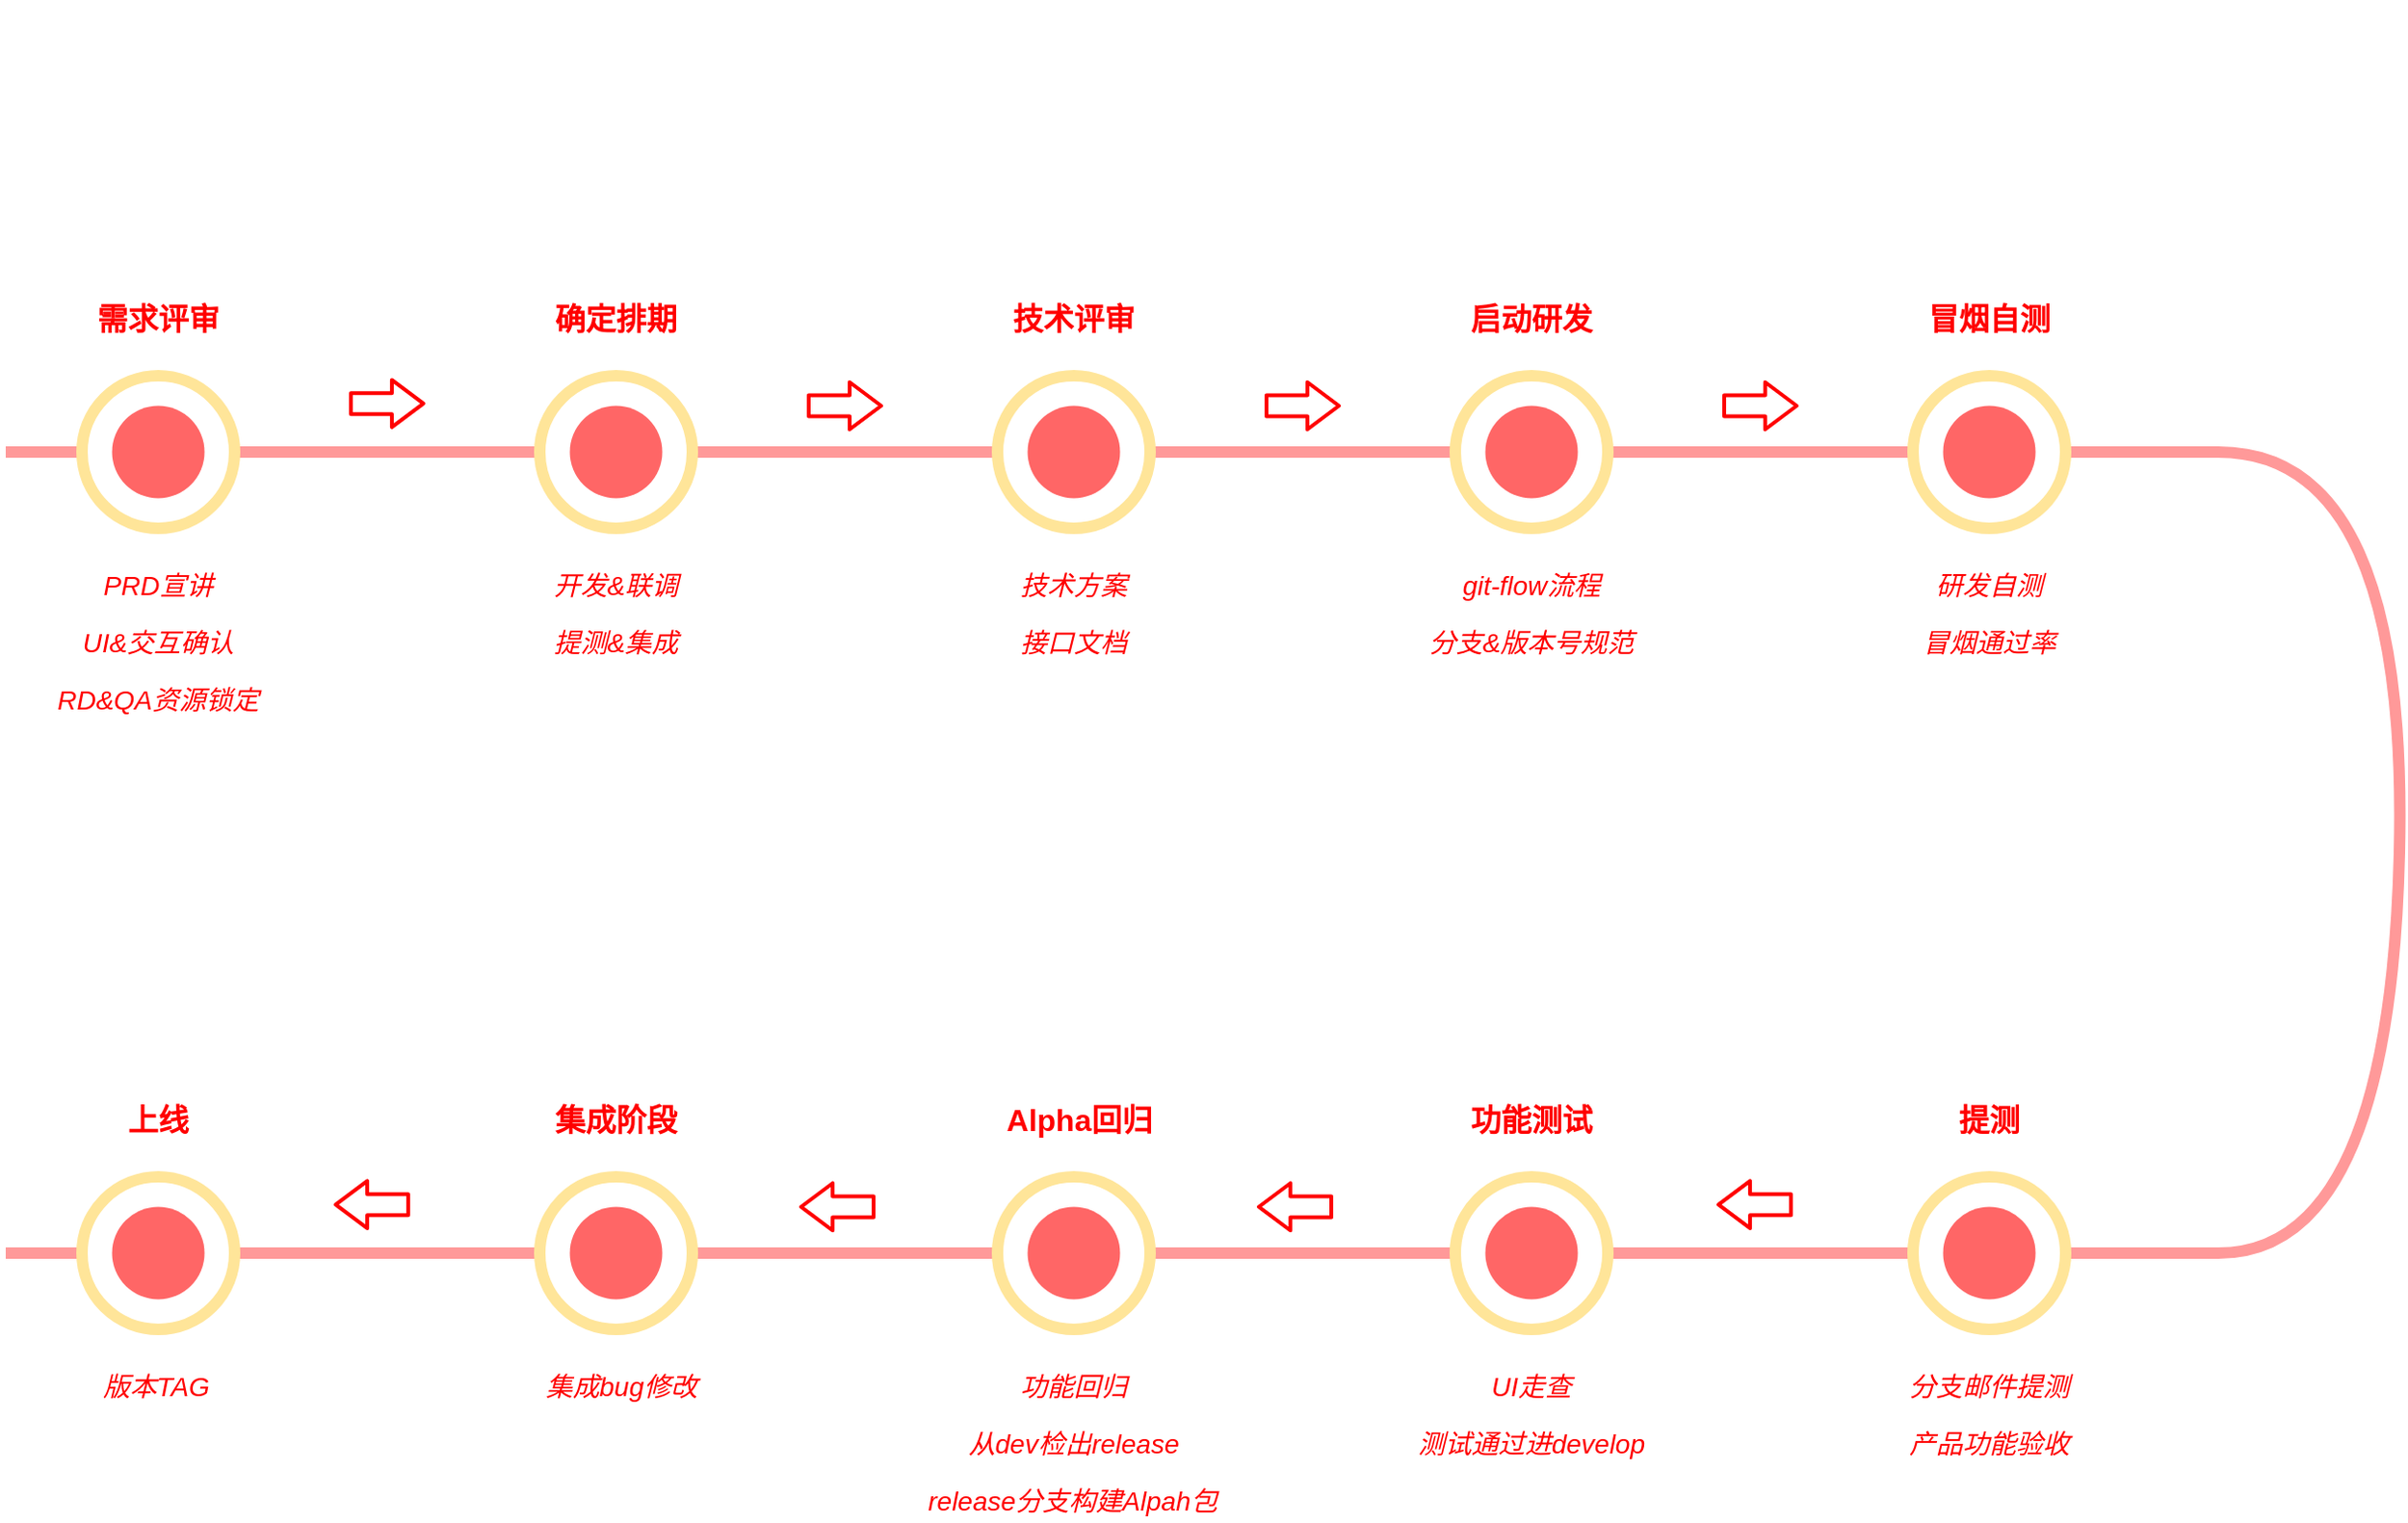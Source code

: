 <mxfile version="14.5.1" type="github"><diagram id="qO5kRExIItkYvBBDdYMI" name="Page-1"><mxGraphModel dx="881" dy="584" grid="1" gridSize="10" guides="1" tooltips="1" connect="1" arrows="1" fold="1" page="1" pageScale="1" pageWidth="827" pageHeight="1169" math="0" shadow="0"><root><mxCell id="0"/><mxCell id="1" parent="0"/><mxCell id="7qLYFu67hahSYL17rE3M-136" value="" style="endArrow=none;html=1;strokeColor=#FF9999;strokeWidth=6;fontSize=14;fontColor=#000000;" parent="1" edge="1"><mxGeometry width="50" height="50" relative="1" as="geometry"><mxPoint x="760" y="1460" as="sourcePoint"/><mxPoint x="1920" y="1460" as="targetPoint"/></mxGeometry></mxCell><mxCell id="7qLYFu67hahSYL17rE3M-135" value="" style="endArrow=none;html=1;strokeColor=#FF9999;strokeWidth=6;fontSize=14;fontColor=#000000;" parent="1" edge="1"><mxGeometry width="50" height="50" relative="1" as="geometry"><mxPoint x="760" y="1040" as="sourcePoint"/><mxPoint x="1920" y="1040" as="targetPoint"/></mxGeometry></mxCell><mxCell id="7qLYFu67hahSYL17rE3M-113" value="" style="ellipse;whiteSpace=wrap;html=1;aspect=fixed;shadow=0;strokeColor=#FFE599;strokeWidth=6;fontSize=14;fontColor=#000000;fillColor=#FFFFFF;" parent="1" vertex="1"><mxGeometry x="1760" y="1000" width="80" height="80" as="geometry"/></mxCell><mxCell id="7qLYFu67hahSYL17rE3M-114" value="" style="ellipse;whiteSpace=wrap;html=1;aspect=fixed;shadow=0;strokeWidth=5;fontSize=14;fontColor=#000000;fillColor=#FF6666;strokeColor=none;" parent="1" vertex="1"><mxGeometry x="1775.75" y="1015.75" width="48.5" height="48.5" as="geometry"/></mxCell><mxCell id="7qLYFu67hahSYL17rE3M-117" value="" style="ellipse;whiteSpace=wrap;html=1;aspect=fixed;shadow=0;strokeColor=#FFE599;strokeWidth=6;fontSize=14;fontColor=#000000;fillColor=#FFFFFF;" parent="1" vertex="1"><mxGeometry x="1760" y="1420" width="80" height="80" as="geometry"/></mxCell><mxCell id="7qLYFu67hahSYL17rE3M-118" value="" style="ellipse;whiteSpace=wrap;html=1;aspect=fixed;shadow=0;strokeWidth=5;fontSize=14;fontColor=#000000;fillColor=#FF6666;strokeColor=none;" parent="1" vertex="1"><mxGeometry x="1775.75" y="1435.75" width="48.5" height="48.5" as="geometry"/></mxCell><mxCell id="7qLYFu67hahSYL17rE3M-119" value="" style="ellipse;whiteSpace=wrap;html=1;aspect=fixed;shadow=0;strokeColor=#FFE599;strokeWidth=6;fontSize=14;fontColor=#000000;fillColor=#FFFFFF;" parent="1" vertex="1"><mxGeometry x="1520" y="1000" width="80" height="80" as="geometry"/></mxCell><mxCell id="7qLYFu67hahSYL17rE3M-120" value="" style="ellipse;whiteSpace=wrap;html=1;aspect=fixed;shadow=0;strokeWidth=5;fontSize=14;fontColor=#000000;fillColor=#FF6666;strokeColor=none;" parent="1" vertex="1"><mxGeometry x="1535.75" y="1015.75" width="48.5" height="48.5" as="geometry"/></mxCell><mxCell id="7qLYFu67hahSYL17rE3M-121" value="" style="ellipse;whiteSpace=wrap;html=1;aspect=fixed;shadow=0;strokeColor=#FFE599;strokeWidth=6;fontSize=14;fontColor=#000000;fillColor=#FFFFFF;" parent="1" vertex="1"><mxGeometry x="1520" y="1420" width="80" height="80" as="geometry"/></mxCell><mxCell id="7qLYFu67hahSYL17rE3M-122" value="" style="ellipse;whiteSpace=wrap;html=1;aspect=fixed;shadow=0;strokeWidth=5;fontSize=14;fontColor=#000000;fillColor=#FF6666;strokeColor=none;" parent="1" vertex="1"><mxGeometry x="1535.75" y="1435.75" width="48.5" height="48.5" as="geometry"/></mxCell><mxCell id="7qLYFu67hahSYL17rE3M-123" value="" style="ellipse;whiteSpace=wrap;html=1;aspect=fixed;shadow=0;strokeColor=#FFE599;strokeWidth=6;fontSize=14;fontColor=#000000;fillColor=#FFFFFF;" parent="1" vertex="1"><mxGeometry x="1280" y="1000" width="80" height="80" as="geometry"/></mxCell><mxCell id="7qLYFu67hahSYL17rE3M-124" value="" style="ellipse;whiteSpace=wrap;html=1;aspect=fixed;shadow=0;strokeWidth=5;fontSize=14;fontColor=#000000;fillColor=#FF6666;strokeColor=none;" parent="1" vertex="1"><mxGeometry x="1295.75" y="1015.75" width="48.5" height="48.5" as="geometry"/></mxCell><mxCell id="7qLYFu67hahSYL17rE3M-125" value="" style="ellipse;whiteSpace=wrap;html=1;aspect=fixed;shadow=0;strokeColor=#FFE599;strokeWidth=6;fontSize=14;fontColor=#000000;fillColor=#FFFFFF;" parent="1" vertex="1"><mxGeometry x="1280" y="1420" width="80" height="80" as="geometry"/></mxCell><mxCell id="7qLYFu67hahSYL17rE3M-126" value="" style="ellipse;whiteSpace=wrap;html=1;aspect=fixed;shadow=0;strokeWidth=5;fontSize=14;fontColor=#000000;fillColor=#FF6666;strokeColor=none;" parent="1" vertex="1"><mxGeometry x="1295.75" y="1435.75" width="48.5" height="48.5" as="geometry"/></mxCell><mxCell id="7qLYFu67hahSYL17rE3M-127" value="" style="ellipse;whiteSpace=wrap;html=1;aspect=fixed;shadow=0;strokeColor=#FFE599;strokeWidth=6;fontSize=14;fontColor=#000000;fillColor=#FFFFFF;" parent="1" vertex="1"><mxGeometry x="1040" y="1000" width="80" height="80" as="geometry"/></mxCell><mxCell id="7qLYFu67hahSYL17rE3M-128" value="" style="ellipse;whiteSpace=wrap;html=1;aspect=fixed;shadow=0;strokeWidth=5;fontSize=14;fontColor=#000000;fillColor=#FF6666;strokeColor=none;" parent="1" vertex="1"><mxGeometry x="1055.75" y="1015.75" width="48.5" height="48.5" as="geometry"/></mxCell><mxCell id="7qLYFu67hahSYL17rE3M-129" value="" style="ellipse;whiteSpace=wrap;html=1;aspect=fixed;shadow=0;strokeColor=#FFE599;strokeWidth=6;fontSize=14;fontColor=#000000;fillColor=#FFFFFF;" parent="1" vertex="1"><mxGeometry x="1040" y="1420" width="80" height="80" as="geometry"/></mxCell><mxCell id="7qLYFu67hahSYL17rE3M-130" value="" style="ellipse;whiteSpace=wrap;html=1;aspect=fixed;shadow=0;strokeWidth=5;fontSize=14;fontColor=#000000;fillColor=#FF6666;strokeColor=none;" parent="1" vertex="1"><mxGeometry x="1055.75" y="1435.75" width="48.5" height="48.5" as="geometry"/></mxCell><mxCell id="7qLYFu67hahSYL17rE3M-131" value="" style="ellipse;whiteSpace=wrap;html=1;aspect=fixed;shadow=0;strokeColor=#FFE599;strokeWidth=6;fontSize=14;fontColor=#000000;fillColor=#FFFFFF;" parent="1" vertex="1"><mxGeometry x="800" y="1000" width="80" height="80" as="geometry"/></mxCell><mxCell id="7qLYFu67hahSYL17rE3M-132" value="" style="ellipse;whiteSpace=wrap;html=1;aspect=fixed;shadow=0;strokeWidth=5;fontSize=14;fontColor=#000000;fillColor=#FF6666;strokeColor=none;" parent="1" vertex="1"><mxGeometry x="815.75" y="1015.75" width="48.5" height="48.5" as="geometry"/></mxCell><mxCell id="7qLYFu67hahSYL17rE3M-133" value="" style="ellipse;whiteSpace=wrap;html=1;aspect=fixed;shadow=0;strokeColor=#FFE599;strokeWidth=6;fontSize=14;fontColor=#000000;fillColor=#FFFFFF;" parent="1" vertex="1"><mxGeometry x="800" y="1420" width="80" height="80" as="geometry"/></mxCell><mxCell id="7qLYFu67hahSYL17rE3M-134" value="" style="ellipse;whiteSpace=wrap;html=1;aspect=fixed;shadow=0;strokeWidth=5;fontSize=14;fontColor=#000000;fillColor=#FF6666;strokeColor=none;" parent="1" vertex="1"><mxGeometry x="815.75" y="1435.75" width="48.5" height="48.5" as="geometry"/></mxCell><mxCell id="7qLYFu67hahSYL17rE3M-137" value="" style="curved=1;endArrow=none;html=1;strokeColor=#FF9999;strokeWidth=6;fontSize=14;fontColor=#000000;endFill=0;" parent="1" edge="1"><mxGeometry width="50" height="50" relative="1" as="geometry"><mxPoint x="1920" y="1460" as="sourcePoint"/><mxPoint x="1920" y="1040" as="targetPoint"/><Array as="points"><mxPoint x="2010" y="1460"/><mxPoint x="2020" y="1040"/></Array></mxGeometry></mxCell><mxCell id="7qLYFu67hahSYL17rE3M-138" value="&lt;span style=&quot;font-size: 16px&quot;&gt;&lt;b&gt;需求评审&lt;/b&gt;&lt;/span&gt;" style="text;html=1;strokeColor=none;fillColor=none;align=center;verticalAlign=middle;whiteSpace=wrap;rounded=0;shadow=0;fontSize=14;fontColor=#FF0000;" parent="1" vertex="1"><mxGeometry x="785" y="960" width="110" height="20" as="geometry"/></mxCell><mxCell id="7qLYFu67hahSYL17rE3M-139" value="PRD宣讲" style="text;html=1;strokeColor=none;fillColor=none;align=center;verticalAlign=middle;whiteSpace=wrap;rounded=0;fontSize=14;fontStyle=2;fontColor=#FF0000;" parent="1" vertex="1"><mxGeometry x="800" y="1100" width="80" height="20" as="geometry"/></mxCell><mxCell id="7qLYFu67hahSYL17rE3M-140" value="UI&amp;amp;交互确认" style="text;html=1;strokeColor=none;fillColor=none;align=center;verticalAlign=middle;whiteSpace=wrap;rounded=0;fontSize=14;fontStyle=2;fontColor=#FF0000;" parent="1" vertex="1"><mxGeometry x="795" y="1130" width="90" height="20" as="geometry"/></mxCell><mxCell id="7qLYFu67hahSYL17rE3M-141" value="RD&amp;amp;QA资源锁定" style="text;html=1;strokeColor=none;fillColor=none;align=center;verticalAlign=middle;whiteSpace=wrap;rounded=0;fontSize=14;fontStyle=2;fontColor=#FF0000;" parent="1" vertex="1"><mxGeometry x="770" y="1160" width="140" height="20" as="geometry"/></mxCell><mxCell id="7qLYFu67hahSYL17rE3M-142" value="&lt;span style=&quot;font-size: 16px&quot;&gt;&lt;b&gt;确定排期&lt;/b&gt;&lt;/span&gt;" style="text;html=1;strokeColor=none;fillColor=none;align=center;verticalAlign=middle;whiteSpace=wrap;rounded=0;shadow=0;fontSize=14;fontColor=#FF0000;" parent="1" vertex="1"><mxGeometry x="1025" y="960" width="110" height="20" as="geometry"/></mxCell><mxCell id="7qLYFu67hahSYL17rE3M-143" value="开发&amp;amp;联调" style="text;html=1;strokeColor=none;fillColor=none;align=center;verticalAlign=middle;whiteSpace=wrap;rounded=0;fontSize=14;fontStyle=2;fontColor=#FF0000;" parent="1" vertex="1"><mxGeometry x="1040" y="1100" width="80" height="20" as="geometry"/></mxCell><mxCell id="7qLYFu67hahSYL17rE3M-144" value="提测&amp;amp;集成" style="text;html=1;strokeColor=none;fillColor=none;align=center;verticalAlign=middle;whiteSpace=wrap;rounded=0;fontSize=14;fontStyle=2;fontColor=#FF0000;" parent="1" vertex="1"><mxGeometry x="1035" y="1130" width="90" height="20" as="geometry"/></mxCell><mxCell id="7qLYFu67hahSYL17rE3M-146" value="&lt;span style=&quot;font-size: 16px&quot;&gt;&lt;b&gt;技术评审&lt;/b&gt;&lt;/span&gt;" style="text;html=1;strokeColor=none;fillColor=none;align=center;verticalAlign=middle;whiteSpace=wrap;rounded=0;shadow=0;fontSize=14;fontColor=#FF0000;" parent="1" vertex="1"><mxGeometry x="1265" y="960" width="110" height="20" as="geometry"/></mxCell><mxCell id="7qLYFu67hahSYL17rE3M-147" value="技术方案" style="text;html=1;strokeColor=none;fillColor=none;align=center;verticalAlign=middle;whiteSpace=wrap;rounded=0;fontSize=14;fontStyle=2;fontColor=#FF0000;" parent="1" vertex="1"><mxGeometry x="1270" y="1100" width="100" height="20" as="geometry"/></mxCell><mxCell id="7qLYFu67hahSYL17rE3M-151" value="&lt;span style=&quot;font-size: 16px&quot;&gt;&lt;b&gt;启动研发&lt;/b&gt;&lt;/span&gt;" style="text;html=1;strokeColor=none;fillColor=none;align=center;verticalAlign=middle;whiteSpace=wrap;rounded=0;shadow=0;fontSize=14;fontColor=#FF0000;" parent="1" vertex="1"><mxGeometry x="1505" y="960" width="110" height="20" as="geometry"/></mxCell><mxCell id="7qLYFu67hahSYL17rE3M-152" value="&lt;span style=&quot;font-size: 16px&quot;&gt;&lt;b&gt;冒烟自测&lt;/b&gt;&lt;/span&gt;" style="text;html=1;strokeColor=none;fillColor=none;align=center;verticalAlign=middle;whiteSpace=wrap;rounded=0;shadow=0;fontSize=14;fontColor=#FF0000;" parent="1" vertex="1"><mxGeometry x="1745" y="960" width="110" height="20" as="geometry"/></mxCell><mxCell id="7qLYFu67hahSYL17rE3M-153" value="冒烟通过率" style="text;html=1;strokeColor=none;fillColor=none;align=center;verticalAlign=middle;whiteSpace=wrap;rounded=0;fontSize=14;fontStyle=2;fontColor=#FF0000;" parent="1" vertex="1"><mxGeometry x="1750" y="1130" width="100" height="20" as="geometry"/></mxCell><mxCell id="7qLYFu67hahSYL17rE3M-156" value="分支&amp;amp;版本号规范" style="text;html=1;strokeColor=none;fillColor=none;align=center;verticalAlign=middle;whiteSpace=wrap;rounded=0;fontSize=14;fontStyle=2;fontColor=#FF0000;" parent="1" vertex="1"><mxGeometry x="1505" y="1130" width="110" height="20" as="geometry"/></mxCell><mxCell id="7qLYFu67hahSYL17rE3M-158" value="git-flow流程" style="text;html=1;strokeColor=none;fillColor=none;align=center;verticalAlign=middle;whiteSpace=wrap;rounded=0;fontSize=14;fontStyle=2;fontColor=#FF0000;" parent="1" vertex="1"><mxGeometry x="1510" y="1100" width="100" height="20" as="geometry"/></mxCell><mxCell id="7qLYFu67hahSYL17rE3M-159" value="研发自测" style="text;html=1;strokeColor=none;fillColor=none;align=center;verticalAlign=middle;whiteSpace=wrap;rounded=0;fontSize=14;fontStyle=2;fontColor=#FF0000;" parent="1" vertex="1"><mxGeometry x="1750" y="1100" width="100" height="20" as="geometry"/></mxCell><mxCell id="7qLYFu67hahSYL17rE3M-162" value="接口文档" style="text;html=1;strokeColor=none;fillColor=none;align=center;verticalAlign=middle;whiteSpace=wrap;rounded=0;fontSize=14;fontStyle=2;fontColor=#FF0000;" parent="1" vertex="1"><mxGeometry x="1270" y="1130" width="100" height="20" as="geometry"/></mxCell><mxCell id="7qLYFu67hahSYL17rE3M-164" value="&lt;span style=&quot;font-size: 16px&quot;&gt;&lt;b&gt;提测&lt;/b&gt;&lt;/span&gt;" style="text;html=1;strokeColor=none;fillColor=none;align=center;verticalAlign=middle;whiteSpace=wrap;rounded=0;shadow=0;fontSize=14;fontColor=#FF0000;" parent="1" vertex="1"><mxGeometry x="1745" y="1380" width="110" height="20" as="geometry"/></mxCell><mxCell id="7qLYFu67hahSYL17rE3M-165" value="产品功能验收" style="text;html=1;strokeColor=none;fillColor=none;align=center;verticalAlign=middle;whiteSpace=wrap;rounded=0;fontSize=14;fontStyle=2;fontColor=#FF0000;" parent="1" vertex="1"><mxGeometry x="1750" y="1550" width="100" height="20" as="geometry"/></mxCell><mxCell id="7qLYFu67hahSYL17rE3M-166" value="分支邮件提测" style="text;html=1;strokeColor=none;fillColor=none;align=center;verticalAlign=middle;whiteSpace=wrap;rounded=0;fontSize=14;fontStyle=2;fontColor=#FF0000;" parent="1" vertex="1"><mxGeometry x="1750" y="1520" width="100" height="20" as="geometry"/></mxCell><mxCell id="7qLYFu67hahSYL17rE3M-167" value="&lt;span style=&quot;font-size: 16px&quot;&gt;&lt;b&gt;功能测试&lt;/b&gt;&lt;/span&gt;" style="text;html=1;strokeColor=none;fillColor=none;align=center;verticalAlign=middle;whiteSpace=wrap;rounded=0;shadow=0;fontSize=14;fontColor=#FF0000;" parent="1" vertex="1"><mxGeometry x="1505" y="1380" width="110" height="20" as="geometry"/></mxCell><mxCell id="7qLYFu67hahSYL17rE3M-168" value="测试通过进develop" style="text;html=1;strokeColor=none;fillColor=none;align=center;verticalAlign=middle;whiteSpace=wrap;rounded=0;fontSize=14;fontStyle=2;fontColor=#FF0000;" parent="1" vertex="1"><mxGeometry x="1470" y="1550" width="180" height="20" as="geometry"/></mxCell><mxCell id="7qLYFu67hahSYL17rE3M-169" value="UI走查" style="text;html=1;strokeColor=none;fillColor=none;align=center;verticalAlign=middle;whiteSpace=wrap;rounded=0;fontSize=14;fontStyle=2;fontColor=#FF0000;" parent="1" vertex="1"><mxGeometry x="1455" y="1520" width="210" height="20" as="geometry"/></mxCell><mxCell id="7qLYFu67hahSYL17rE3M-170" value="&lt;span style=&quot;font-size: 16px&quot;&gt;&lt;b&gt;Alpha回归&lt;/b&gt;&lt;/span&gt;" style="text;html=1;strokeColor=none;fillColor=none;align=center;verticalAlign=middle;whiteSpace=wrap;rounded=0;shadow=0;fontSize=14;fontColor=#FF0000;" parent="1" vertex="1"><mxGeometry x="1268" y="1380" width="110" height="20" as="geometry"/></mxCell><mxCell id="7qLYFu67hahSYL17rE3M-171" value="release分支构建Alpah包" style="text;html=1;strokeColor=none;fillColor=none;align=center;verticalAlign=middle;whiteSpace=wrap;rounded=0;fontSize=14;fontStyle=2;fontColor=#FF0000;" parent="1" vertex="1"><mxGeometry x="1231.5" y="1580" width="175" height="20" as="geometry"/></mxCell><mxCell id="7qLYFu67hahSYL17rE3M-172" value="从dev检出release" style="text;html=1;strokeColor=none;fillColor=none;align=center;verticalAlign=middle;whiteSpace=wrap;rounded=0;fontSize=14;fontStyle=2;fontColor=#FF0000;" parent="1" vertex="1"><mxGeometry x="1245" y="1550" width="150" height="20" as="geometry"/></mxCell><mxCell id="7qLYFu67hahSYL17rE3M-173" value="功能回归" style="text;html=1;strokeColor=none;fillColor=none;align=center;verticalAlign=middle;whiteSpace=wrap;rounded=0;fontSize=14;fontStyle=2;fontColor=#FF0000;" parent="1" vertex="1"><mxGeometry x="1251.25" y="1520" width="137.5" height="20" as="geometry"/></mxCell><mxCell id="7qLYFu67hahSYL17rE3M-174" value="&lt;span style=&quot;font-size: 16px&quot;&gt;&lt;b&gt;集成阶段&lt;/b&gt;&lt;/span&gt;" style="text;html=1;strokeColor=none;fillColor=none;align=center;verticalAlign=middle;whiteSpace=wrap;rounded=0;shadow=0;fontSize=14;fontColor=#FF0000;" parent="1" vertex="1"><mxGeometry x="1025" y="1380" width="110" height="20" as="geometry"/></mxCell><mxCell id="7qLYFu67hahSYL17rE3M-177" value="&amp;nbsp;集成bug修改" style="text;html=1;strokeColor=none;fillColor=none;align=center;verticalAlign=middle;whiteSpace=wrap;rounded=0;fontSize=14;fontStyle=2;fontColor=#FF0000;" parent="1" vertex="1"><mxGeometry x="1012.25" y="1520" width="137.5" height="20" as="geometry"/></mxCell><mxCell id="7qLYFu67hahSYL17rE3M-178" value="&lt;span style=&quot;font-size: 16px&quot;&gt;&lt;b&gt;上线&lt;/b&gt;&lt;/span&gt;" style="text;html=1;strokeColor=none;fillColor=none;align=center;verticalAlign=middle;whiteSpace=wrap;rounded=0;shadow=0;fontSize=14;fontColor=#FF0000;" parent="1" vertex="1"><mxGeometry x="785" y="1380" width="110" height="20" as="geometry"/></mxCell><mxCell id="7qLYFu67hahSYL17rE3M-181" value="" style="shape=flexArrow;endArrow=classic;html=1;strokeWidth=3;fontSize=14;fontColor=#FF0000;width=7.059;endSize=4.388;dashed=1;dashPattern=1 1;strokeColor=none;" parent="1" edge="1"><mxGeometry width="50" height="50" relative="1" as="geometry"><mxPoint x="1395" y="820" as="sourcePoint"/><mxPoint x="1440" y="820" as="targetPoint"/></mxGeometry></mxCell><mxCell id="7qLYFu67hahSYL17rE3M-183" value="版本TAG" style="text;html=1;strokeColor=none;fillColor=none;align=center;verticalAlign=middle;whiteSpace=wrap;rounded=0;fontSize=14;fontStyle=2;fontColor=#FF0000;" parent="1" vertex="1"><mxGeometry x="770" y="1520" width="137.5" height="20" as="geometry"/></mxCell><mxCell id="7qLYFu67hahSYL17rE3M-184" value="" style="shape=flexArrow;endArrow=classic;html=1;strokeColor=#FF0000;strokeWidth=2;fontSize=14;fontColor=#FF0000;endWidth=11.765;endSize=4.847;" parent="1" edge="1"><mxGeometry width="50" height="50" relative="1" as="geometry"><mxPoint x="940" y="1014.57" as="sourcePoint"/><mxPoint x="980" y="1014.57" as="targetPoint"/></mxGeometry></mxCell><mxCell id="7qLYFu67hahSYL17rE3M-185" value="" style="shape=flexArrow;endArrow=classic;html=1;strokeColor=#FF0000;strokeWidth=2;fontSize=14;fontColor=#FF0000;endWidth=11.765;endSize=4.847;" parent="1" edge="1"><mxGeometry width="50" height="50" relative="1" as="geometry"><mxPoint x="1180" y="1015.75" as="sourcePoint"/><mxPoint x="1220" y="1015.75" as="targetPoint"/></mxGeometry></mxCell><mxCell id="7qLYFu67hahSYL17rE3M-186" value="" style="shape=flexArrow;endArrow=classic;html=1;strokeColor=#FF0000;strokeWidth=2;fontSize=14;fontColor=#FF0000;endWidth=11.765;endSize=4.847;" parent="1" edge="1"><mxGeometry width="50" height="50" relative="1" as="geometry"><mxPoint x="1420" y="1015.75" as="sourcePoint"/><mxPoint x="1460" y="1015.75" as="targetPoint"/></mxGeometry></mxCell><mxCell id="7qLYFu67hahSYL17rE3M-187" value="" style="shape=flexArrow;endArrow=classic;html=1;strokeColor=#FF0000;strokeWidth=2;fontSize=14;fontColor=#FF0000;endWidth=11.765;endSize=4.847;" parent="1" edge="1"><mxGeometry width="50" height="50" relative="1" as="geometry"><mxPoint x="1660" y="1015.75" as="sourcePoint"/><mxPoint x="1700" y="1015.75" as="targetPoint"/></mxGeometry></mxCell><mxCell id="7qLYFu67hahSYL17rE3M-188" value="" style="shape=flexArrow;endArrow=classic;html=1;strokeColor=#FF0000;strokeWidth=2;fontSize=14;fontColor=#FF0000;endWidth=11.765;endSize=4.847;" parent="1" edge="1"><mxGeometry width="50" height="50" relative="1" as="geometry"><mxPoint x="1697" y="1434.57" as="sourcePoint"/><mxPoint x="1657" y="1434.57" as="targetPoint"/></mxGeometry></mxCell><mxCell id="7qLYFu67hahSYL17rE3M-189" value="" style="shape=flexArrow;endArrow=classic;html=1;strokeColor=#FF0000;strokeWidth=2;fontSize=14;fontColor=#FF0000;endWidth=11.765;endSize=4.847;" parent="1" edge="1"><mxGeometry width="50" height="50" relative="1" as="geometry"><mxPoint x="1456" y="1435.75" as="sourcePoint"/><mxPoint x="1416" y="1435.75" as="targetPoint"/></mxGeometry></mxCell><mxCell id="7qLYFu67hahSYL17rE3M-190" value="" style="shape=flexArrow;endArrow=classic;html=1;strokeColor=#FF0000;strokeWidth=2;fontSize=14;fontColor=#FF0000;endWidth=11.765;endSize=4.847;" parent="1" edge="1"><mxGeometry width="50" height="50" relative="1" as="geometry"><mxPoint x="1216" y="1435.75" as="sourcePoint"/><mxPoint x="1176" y="1435.75" as="targetPoint"/></mxGeometry></mxCell><mxCell id="7qLYFu67hahSYL17rE3M-192" value="" style="shape=flexArrow;endArrow=classic;html=1;strokeColor=#FF0000;strokeWidth=2;fontSize=14;fontColor=#FF0000;endWidth=11.765;endSize=4.847;" parent="1" edge="1"><mxGeometry width="50" height="50" relative="1" as="geometry"><mxPoint x="972" y="1434.57" as="sourcePoint"/><mxPoint x="932" y="1434.57" as="targetPoint"/></mxGeometry></mxCell></root></mxGraphModel></diagram></mxfile>